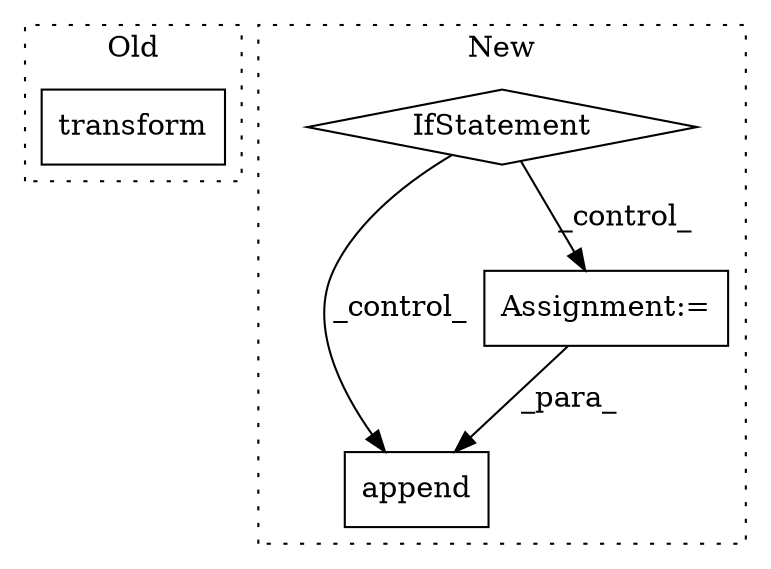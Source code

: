 digraph G {
subgraph cluster0 {
1 [label="transform" a="32" s="3961,4015" l="10,1" shape="box"];
label = "Old";
style="dotted";
}
subgraph cluster1 {
2 [label="append" a="32" s="5403,5506" l="16,2" shape="box"];
3 [label="Assignment:=" a="7" s="5189" l="1" shape="box"];
4 [label="IfStatement" a="25" s="5151,5175" l="4,2" shape="diamond"];
label = "New";
style="dotted";
}
3 -> 2 [label="_para_"];
4 -> 2 [label="_control_"];
4 -> 3 [label="_control_"];
}